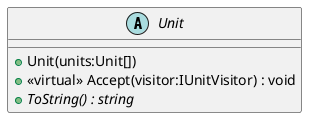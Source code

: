 @startuml
abstract class Unit {
    + Unit(units:Unit[])
    + <<virtual>> Accept(visitor:IUnitVisitor) : void
    + {abstract} ToString() : string
}
@enduml
